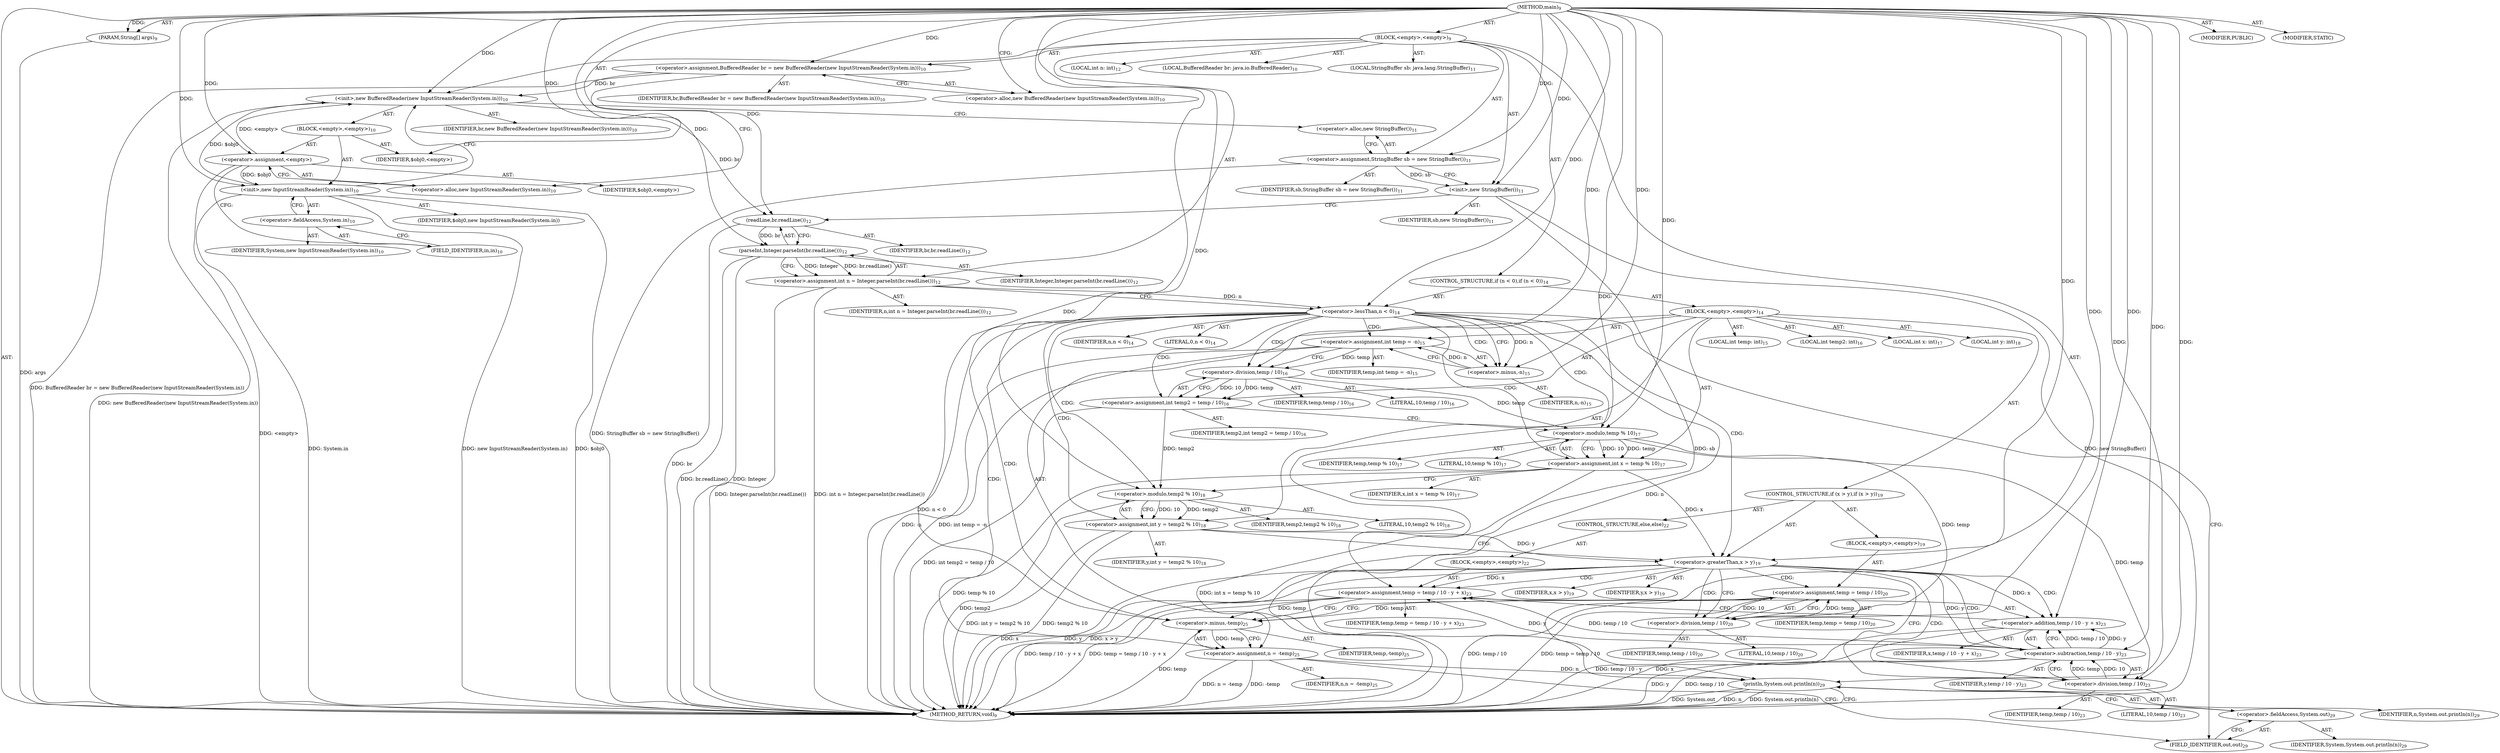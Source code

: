 digraph "main" {  
"21" [label = <(METHOD,main)<SUB>9</SUB>> ]
"22" [label = <(PARAM,String[] args)<SUB>9</SUB>> ]
"23" [label = <(BLOCK,&lt;empty&gt;,&lt;empty&gt;)<SUB>9</SUB>> ]
"4" [label = <(LOCAL,BufferedReader br: java.io.BufferedReader)<SUB>10</SUB>> ]
"24" [label = <(&lt;operator&gt;.assignment,BufferedReader br = new BufferedReader(new InputStreamReader(System.in)))<SUB>10</SUB>> ]
"25" [label = <(IDENTIFIER,br,BufferedReader br = new BufferedReader(new InputStreamReader(System.in)))<SUB>10</SUB>> ]
"26" [label = <(&lt;operator&gt;.alloc,new BufferedReader(new InputStreamReader(System.in)))<SUB>10</SUB>> ]
"27" [label = <(&lt;init&gt;,new BufferedReader(new InputStreamReader(System.in)))<SUB>10</SUB>> ]
"3" [label = <(IDENTIFIER,br,new BufferedReader(new InputStreamReader(System.in)))<SUB>10</SUB>> ]
"28" [label = <(BLOCK,&lt;empty&gt;,&lt;empty&gt;)<SUB>10</SUB>> ]
"29" [label = <(&lt;operator&gt;.assignment,&lt;empty&gt;)> ]
"30" [label = <(IDENTIFIER,$obj0,&lt;empty&gt;)> ]
"31" [label = <(&lt;operator&gt;.alloc,new InputStreamReader(System.in))<SUB>10</SUB>> ]
"32" [label = <(&lt;init&gt;,new InputStreamReader(System.in))<SUB>10</SUB>> ]
"33" [label = <(IDENTIFIER,$obj0,new InputStreamReader(System.in))> ]
"34" [label = <(&lt;operator&gt;.fieldAccess,System.in)<SUB>10</SUB>> ]
"35" [label = <(IDENTIFIER,System,new InputStreamReader(System.in))<SUB>10</SUB>> ]
"36" [label = <(FIELD_IDENTIFIER,in,in)<SUB>10</SUB>> ]
"37" [label = <(IDENTIFIER,$obj0,&lt;empty&gt;)> ]
"6" [label = <(LOCAL,StringBuffer sb: java.lang.StringBuffer)<SUB>11</SUB>> ]
"38" [label = <(&lt;operator&gt;.assignment,StringBuffer sb = new StringBuffer())<SUB>11</SUB>> ]
"39" [label = <(IDENTIFIER,sb,StringBuffer sb = new StringBuffer())<SUB>11</SUB>> ]
"40" [label = <(&lt;operator&gt;.alloc,new StringBuffer())<SUB>11</SUB>> ]
"41" [label = <(&lt;init&gt;,new StringBuffer())<SUB>11</SUB>> ]
"5" [label = <(IDENTIFIER,sb,new StringBuffer())<SUB>11</SUB>> ]
"42" [label = <(LOCAL,int n: int)<SUB>12</SUB>> ]
"43" [label = <(&lt;operator&gt;.assignment,int n = Integer.parseInt(br.readLine()))<SUB>12</SUB>> ]
"44" [label = <(IDENTIFIER,n,int n = Integer.parseInt(br.readLine()))<SUB>12</SUB>> ]
"45" [label = <(parseInt,Integer.parseInt(br.readLine()))<SUB>12</SUB>> ]
"46" [label = <(IDENTIFIER,Integer,Integer.parseInt(br.readLine()))<SUB>12</SUB>> ]
"47" [label = <(readLine,br.readLine())<SUB>12</SUB>> ]
"48" [label = <(IDENTIFIER,br,br.readLine())<SUB>12</SUB>> ]
"49" [label = <(CONTROL_STRUCTURE,if (n &lt; 0),if (n &lt; 0))<SUB>14</SUB>> ]
"50" [label = <(&lt;operator&gt;.lessThan,n &lt; 0)<SUB>14</SUB>> ]
"51" [label = <(IDENTIFIER,n,n &lt; 0)<SUB>14</SUB>> ]
"52" [label = <(LITERAL,0,n &lt; 0)<SUB>14</SUB>> ]
"53" [label = <(BLOCK,&lt;empty&gt;,&lt;empty&gt;)<SUB>14</SUB>> ]
"54" [label = <(LOCAL,int temp: int)<SUB>15</SUB>> ]
"55" [label = <(&lt;operator&gt;.assignment,int temp = -n)<SUB>15</SUB>> ]
"56" [label = <(IDENTIFIER,temp,int temp = -n)<SUB>15</SUB>> ]
"57" [label = <(&lt;operator&gt;.minus,-n)<SUB>15</SUB>> ]
"58" [label = <(IDENTIFIER,n,-n)<SUB>15</SUB>> ]
"59" [label = <(LOCAL,int temp2: int)<SUB>16</SUB>> ]
"60" [label = <(&lt;operator&gt;.assignment,int temp2 = temp / 10)<SUB>16</SUB>> ]
"61" [label = <(IDENTIFIER,temp2,int temp2 = temp / 10)<SUB>16</SUB>> ]
"62" [label = <(&lt;operator&gt;.division,temp / 10)<SUB>16</SUB>> ]
"63" [label = <(IDENTIFIER,temp,temp / 10)<SUB>16</SUB>> ]
"64" [label = <(LITERAL,10,temp / 10)<SUB>16</SUB>> ]
"65" [label = <(LOCAL,int x: int)<SUB>17</SUB>> ]
"66" [label = <(&lt;operator&gt;.assignment,int x = temp % 10)<SUB>17</SUB>> ]
"67" [label = <(IDENTIFIER,x,int x = temp % 10)<SUB>17</SUB>> ]
"68" [label = <(&lt;operator&gt;.modulo,temp % 10)<SUB>17</SUB>> ]
"69" [label = <(IDENTIFIER,temp,temp % 10)<SUB>17</SUB>> ]
"70" [label = <(LITERAL,10,temp % 10)<SUB>17</SUB>> ]
"71" [label = <(LOCAL,int y: int)<SUB>18</SUB>> ]
"72" [label = <(&lt;operator&gt;.assignment,int y = temp2 % 10)<SUB>18</SUB>> ]
"73" [label = <(IDENTIFIER,y,int y = temp2 % 10)<SUB>18</SUB>> ]
"74" [label = <(&lt;operator&gt;.modulo,temp2 % 10)<SUB>18</SUB>> ]
"75" [label = <(IDENTIFIER,temp2,temp2 % 10)<SUB>18</SUB>> ]
"76" [label = <(LITERAL,10,temp2 % 10)<SUB>18</SUB>> ]
"77" [label = <(CONTROL_STRUCTURE,if (x &gt; y),if (x &gt; y))<SUB>19</SUB>> ]
"78" [label = <(&lt;operator&gt;.greaterThan,x &gt; y)<SUB>19</SUB>> ]
"79" [label = <(IDENTIFIER,x,x &gt; y)<SUB>19</SUB>> ]
"80" [label = <(IDENTIFIER,y,x &gt; y)<SUB>19</SUB>> ]
"81" [label = <(BLOCK,&lt;empty&gt;,&lt;empty&gt;)<SUB>19</SUB>> ]
"82" [label = <(&lt;operator&gt;.assignment,temp = temp / 10)<SUB>20</SUB>> ]
"83" [label = <(IDENTIFIER,temp,temp = temp / 10)<SUB>20</SUB>> ]
"84" [label = <(&lt;operator&gt;.division,temp / 10)<SUB>20</SUB>> ]
"85" [label = <(IDENTIFIER,temp,temp / 10)<SUB>20</SUB>> ]
"86" [label = <(LITERAL,10,temp / 10)<SUB>20</SUB>> ]
"87" [label = <(CONTROL_STRUCTURE,else,else)<SUB>22</SUB>> ]
"88" [label = <(BLOCK,&lt;empty&gt;,&lt;empty&gt;)<SUB>22</SUB>> ]
"89" [label = <(&lt;operator&gt;.assignment,temp = temp / 10 - y + x)<SUB>23</SUB>> ]
"90" [label = <(IDENTIFIER,temp,temp = temp / 10 - y + x)<SUB>23</SUB>> ]
"91" [label = <(&lt;operator&gt;.addition,temp / 10 - y + x)<SUB>23</SUB>> ]
"92" [label = <(&lt;operator&gt;.subtraction,temp / 10 - y)<SUB>23</SUB>> ]
"93" [label = <(&lt;operator&gt;.division,temp / 10)<SUB>23</SUB>> ]
"94" [label = <(IDENTIFIER,temp,temp / 10)<SUB>23</SUB>> ]
"95" [label = <(LITERAL,10,temp / 10)<SUB>23</SUB>> ]
"96" [label = <(IDENTIFIER,y,temp / 10 - y)<SUB>23</SUB>> ]
"97" [label = <(IDENTIFIER,x,temp / 10 - y + x)<SUB>23</SUB>> ]
"98" [label = <(&lt;operator&gt;.assignment,n = -temp)<SUB>25</SUB>> ]
"99" [label = <(IDENTIFIER,n,n = -temp)<SUB>25</SUB>> ]
"100" [label = <(&lt;operator&gt;.minus,-temp)<SUB>25</SUB>> ]
"101" [label = <(IDENTIFIER,temp,-temp)<SUB>25</SUB>> ]
"102" [label = <(println,System.out.println(n))<SUB>29</SUB>> ]
"103" [label = <(&lt;operator&gt;.fieldAccess,System.out)<SUB>29</SUB>> ]
"104" [label = <(IDENTIFIER,System,System.out.println(n))<SUB>29</SUB>> ]
"105" [label = <(FIELD_IDENTIFIER,out,out)<SUB>29</SUB>> ]
"106" [label = <(IDENTIFIER,n,System.out.println(n))<SUB>29</SUB>> ]
"107" [label = <(MODIFIER,PUBLIC)> ]
"108" [label = <(MODIFIER,STATIC)> ]
"109" [label = <(METHOD_RETURN,void)<SUB>9</SUB>> ]
  "21" -> "22"  [ label = "AST: "] 
  "21" -> "23"  [ label = "AST: "] 
  "21" -> "107"  [ label = "AST: "] 
  "21" -> "108"  [ label = "AST: "] 
  "21" -> "109"  [ label = "AST: "] 
  "23" -> "4"  [ label = "AST: "] 
  "23" -> "24"  [ label = "AST: "] 
  "23" -> "27"  [ label = "AST: "] 
  "23" -> "6"  [ label = "AST: "] 
  "23" -> "38"  [ label = "AST: "] 
  "23" -> "41"  [ label = "AST: "] 
  "23" -> "42"  [ label = "AST: "] 
  "23" -> "43"  [ label = "AST: "] 
  "23" -> "49"  [ label = "AST: "] 
  "23" -> "102"  [ label = "AST: "] 
  "24" -> "25"  [ label = "AST: "] 
  "24" -> "26"  [ label = "AST: "] 
  "27" -> "3"  [ label = "AST: "] 
  "27" -> "28"  [ label = "AST: "] 
  "28" -> "29"  [ label = "AST: "] 
  "28" -> "32"  [ label = "AST: "] 
  "28" -> "37"  [ label = "AST: "] 
  "29" -> "30"  [ label = "AST: "] 
  "29" -> "31"  [ label = "AST: "] 
  "32" -> "33"  [ label = "AST: "] 
  "32" -> "34"  [ label = "AST: "] 
  "34" -> "35"  [ label = "AST: "] 
  "34" -> "36"  [ label = "AST: "] 
  "38" -> "39"  [ label = "AST: "] 
  "38" -> "40"  [ label = "AST: "] 
  "41" -> "5"  [ label = "AST: "] 
  "43" -> "44"  [ label = "AST: "] 
  "43" -> "45"  [ label = "AST: "] 
  "45" -> "46"  [ label = "AST: "] 
  "45" -> "47"  [ label = "AST: "] 
  "47" -> "48"  [ label = "AST: "] 
  "49" -> "50"  [ label = "AST: "] 
  "49" -> "53"  [ label = "AST: "] 
  "50" -> "51"  [ label = "AST: "] 
  "50" -> "52"  [ label = "AST: "] 
  "53" -> "54"  [ label = "AST: "] 
  "53" -> "55"  [ label = "AST: "] 
  "53" -> "59"  [ label = "AST: "] 
  "53" -> "60"  [ label = "AST: "] 
  "53" -> "65"  [ label = "AST: "] 
  "53" -> "66"  [ label = "AST: "] 
  "53" -> "71"  [ label = "AST: "] 
  "53" -> "72"  [ label = "AST: "] 
  "53" -> "77"  [ label = "AST: "] 
  "53" -> "98"  [ label = "AST: "] 
  "55" -> "56"  [ label = "AST: "] 
  "55" -> "57"  [ label = "AST: "] 
  "57" -> "58"  [ label = "AST: "] 
  "60" -> "61"  [ label = "AST: "] 
  "60" -> "62"  [ label = "AST: "] 
  "62" -> "63"  [ label = "AST: "] 
  "62" -> "64"  [ label = "AST: "] 
  "66" -> "67"  [ label = "AST: "] 
  "66" -> "68"  [ label = "AST: "] 
  "68" -> "69"  [ label = "AST: "] 
  "68" -> "70"  [ label = "AST: "] 
  "72" -> "73"  [ label = "AST: "] 
  "72" -> "74"  [ label = "AST: "] 
  "74" -> "75"  [ label = "AST: "] 
  "74" -> "76"  [ label = "AST: "] 
  "77" -> "78"  [ label = "AST: "] 
  "77" -> "81"  [ label = "AST: "] 
  "77" -> "87"  [ label = "AST: "] 
  "78" -> "79"  [ label = "AST: "] 
  "78" -> "80"  [ label = "AST: "] 
  "81" -> "82"  [ label = "AST: "] 
  "82" -> "83"  [ label = "AST: "] 
  "82" -> "84"  [ label = "AST: "] 
  "84" -> "85"  [ label = "AST: "] 
  "84" -> "86"  [ label = "AST: "] 
  "87" -> "88"  [ label = "AST: "] 
  "88" -> "89"  [ label = "AST: "] 
  "89" -> "90"  [ label = "AST: "] 
  "89" -> "91"  [ label = "AST: "] 
  "91" -> "92"  [ label = "AST: "] 
  "91" -> "97"  [ label = "AST: "] 
  "92" -> "93"  [ label = "AST: "] 
  "92" -> "96"  [ label = "AST: "] 
  "93" -> "94"  [ label = "AST: "] 
  "93" -> "95"  [ label = "AST: "] 
  "98" -> "99"  [ label = "AST: "] 
  "98" -> "100"  [ label = "AST: "] 
  "100" -> "101"  [ label = "AST: "] 
  "102" -> "103"  [ label = "AST: "] 
  "102" -> "106"  [ label = "AST: "] 
  "103" -> "104"  [ label = "AST: "] 
  "103" -> "105"  [ label = "AST: "] 
  "24" -> "31"  [ label = "CFG: "] 
  "27" -> "40"  [ label = "CFG: "] 
  "38" -> "41"  [ label = "CFG: "] 
  "41" -> "47"  [ label = "CFG: "] 
  "43" -> "50"  [ label = "CFG: "] 
  "102" -> "109"  [ label = "CFG: "] 
  "26" -> "24"  [ label = "CFG: "] 
  "40" -> "38"  [ label = "CFG: "] 
  "45" -> "43"  [ label = "CFG: "] 
  "50" -> "57"  [ label = "CFG: "] 
  "50" -> "105"  [ label = "CFG: "] 
  "103" -> "102"  [ label = "CFG: "] 
  "29" -> "36"  [ label = "CFG: "] 
  "32" -> "27"  [ label = "CFG: "] 
  "47" -> "45"  [ label = "CFG: "] 
  "55" -> "62"  [ label = "CFG: "] 
  "60" -> "68"  [ label = "CFG: "] 
  "66" -> "74"  [ label = "CFG: "] 
  "72" -> "78"  [ label = "CFG: "] 
  "98" -> "105"  [ label = "CFG: "] 
  "105" -> "103"  [ label = "CFG: "] 
  "31" -> "29"  [ label = "CFG: "] 
  "34" -> "32"  [ label = "CFG: "] 
  "57" -> "55"  [ label = "CFG: "] 
  "62" -> "60"  [ label = "CFG: "] 
  "68" -> "66"  [ label = "CFG: "] 
  "74" -> "72"  [ label = "CFG: "] 
  "78" -> "84"  [ label = "CFG: "] 
  "78" -> "93"  [ label = "CFG: "] 
  "100" -> "98"  [ label = "CFG: "] 
  "36" -> "34"  [ label = "CFG: "] 
  "82" -> "100"  [ label = "CFG: "] 
  "84" -> "82"  [ label = "CFG: "] 
  "89" -> "100"  [ label = "CFG: "] 
  "91" -> "89"  [ label = "CFG: "] 
  "92" -> "91"  [ label = "CFG: "] 
  "93" -> "92"  [ label = "CFG: "] 
  "21" -> "26"  [ label = "CFG: "] 
  "22" -> "109"  [ label = "DDG: args"] 
  "24" -> "109"  [ label = "DDG: BufferedReader br = new BufferedReader(new InputStreamReader(System.in))"] 
  "29" -> "109"  [ label = "DDG: &lt;empty&gt;"] 
  "32" -> "109"  [ label = "DDG: $obj0"] 
  "32" -> "109"  [ label = "DDG: System.in"] 
  "32" -> "109"  [ label = "DDG: new InputStreamReader(System.in)"] 
  "27" -> "109"  [ label = "DDG: new BufferedReader(new InputStreamReader(System.in))"] 
  "38" -> "109"  [ label = "DDG: StringBuffer sb = new StringBuffer()"] 
  "41" -> "109"  [ label = "DDG: sb"] 
  "41" -> "109"  [ label = "DDG: new StringBuffer()"] 
  "47" -> "109"  [ label = "DDG: br"] 
  "45" -> "109"  [ label = "DDG: br.readLine()"] 
  "43" -> "109"  [ label = "DDG: Integer.parseInt(br.readLine())"] 
  "43" -> "109"  [ label = "DDG: int n = Integer.parseInt(br.readLine())"] 
  "50" -> "109"  [ label = "DDG: n &lt; 0"] 
  "55" -> "109"  [ label = "DDG: -n"] 
  "55" -> "109"  [ label = "DDG: int temp = -n"] 
  "60" -> "109"  [ label = "DDG: int temp2 = temp / 10"] 
  "66" -> "109"  [ label = "DDG: temp % 10"] 
  "66" -> "109"  [ label = "DDG: int x = temp % 10"] 
  "74" -> "109"  [ label = "DDG: temp2"] 
  "72" -> "109"  [ label = "DDG: temp2 % 10"] 
  "72" -> "109"  [ label = "DDG: int y = temp2 % 10"] 
  "78" -> "109"  [ label = "DDG: x"] 
  "78" -> "109"  [ label = "DDG: y"] 
  "78" -> "109"  [ label = "DDG: x &gt; y"] 
  "92" -> "109"  [ label = "DDG: temp / 10"] 
  "92" -> "109"  [ label = "DDG: y"] 
  "91" -> "109"  [ label = "DDG: temp / 10 - y"] 
  "91" -> "109"  [ label = "DDG: x"] 
  "89" -> "109"  [ label = "DDG: temp / 10 - y + x"] 
  "89" -> "109"  [ label = "DDG: temp = temp / 10 - y + x"] 
  "82" -> "109"  [ label = "DDG: temp / 10"] 
  "82" -> "109"  [ label = "DDG: temp = temp / 10"] 
  "100" -> "109"  [ label = "DDG: temp"] 
  "98" -> "109"  [ label = "DDG: -temp"] 
  "98" -> "109"  [ label = "DDG: n = -temp"] 
  "102" -> "109"  [ label = "DDG: System.out"] 
  "102" -> "109"  [ label = "DDG: n"] 
  "102" -> "109"  [ label = "DDG: System.out.println(n)"] 
  "45" -> "109"  [ label = "DDG: Integer"] 
  "21" -> "22"  [ label = "DDG: "] 
  "21" -> "24"  [ label = "DDG: "] 
  "21" -> "38"  [ label = "DDG: "] 
  "45" -> "43"  [ label = "DDG: Integer"] 
  "45" -> "43"  [ label = "DDG: br.readLine()"] 
  "24" -> "27"  [ label = "DDG: br"] 
  "21" -> "27"  [ label = "DDG: "] 
  "29" -> "27"  [ label = "DDG: &lt;empty&gt;"] 
  "32" -> "27"  [ label = "DDG: $obj0"] 
  "38" -> "41"  [ label = "DDG: sb"] 
  "21" -> "41"  [ label = "DDG: "] 
  "50" -> "102"  [ label = "DDG: n"] 
  "98" -> "102"  [ label = "DDG: n"] 
  "21" -> "102"  [ label = "DDG: "] 
  "21" -> "29"  [ label = "DDG: "] 
  "21" -> "37"  [ label = "DDG: "] 
  "21" -> "45"  [ label = "DDG: "] 
  "47" -> "45"  [ label = "DDG: br"] 
  "43" -> "50"  [ label = "DDG: n"] 
  "21" -> "50"  [ label = "DDG: "] 
  "57" -> "55"  [ label = "DDG: n"] 
  "62" -> "60"  [ label = "DDG: temp"] 
  "62" -> "60"  [ label = "DDG: 10"] 
  "68" -> "66"  [ label = "DDG: temp"] 
  "68" -> "66"  [ label = "DDG: 10"] 
  "74" -> "72"  [ label = "DDG: temp2"] 
  "74" -> "72"  [ label = "DDG: 10"] 
  "100" -> "98"  [ label = "DDG: temp"] 
  "29" -> "32"  [ label = "DDG: $obj0"] 
  "21" -> "32"  [ label = "DDG: "] 
  "27" -> "47"  [ label = "DDG: br"] 
  "21" -> "47"  [ label = "DDG: "] 
  "50" -> "57"  [ label = "DDG: n"] 
  "21" -> "57"  [ label = "DDG: "] 
  "55" -> "62"  [ label = "DDG: temp"] 
  "21" -> "62"  [ label = "DDG: "] 
  "62" -> "68"  [ label = "DDG: temp"] 
  "21" -> "68"  [ label = "DDG: "] 
  "60" -> "74"  [ label = "DDG: temp2"] 
  "21" -> "74"  [ label = "DDG: "] 
  "66" -> "78"  [ label = "DDG: x"] 
  "21" -> "78"  [ label = "DDG: "] 
  "72" -> "78"  [ label = "DDG: y"] 
  "84" -> "82"  [ label = "DDG: temp"] 
  "84" -> "82"  [ label = "DDG: 10"] 
  "89" -> "100"  [ label = "DDG: temp"] 
  "82" -> "100"  [ label = "DDG: temp"] 
  "21" -> "100"  [ label = "DDG: "] 
  "92" -> "89"  [ label = "DDG: temp / 10"] 
  "92" -> "89"  [ label = "DDG: y"] 
  "78" -> "89"  [ label = "DDG: x"] 
  "21" -> "89"  [ label = "DDG: "] 
  "68" -> "84"  [ label = "DDG: temp"] 
  "21" -> "84"  [ label = "DDG: "] 
  "92" -> "91"  [ label = "DDG: temp / 10"] 
  "92" -> "91"  [ label = "DDG: y"] 
  "78" -> "91"  [ label = "DDG: x"] 
  "21" -> "91"  [ label = "DDG: "] 
  "93" -> "92"  [ label = "DDG: temp"] 
  "93" -> "92"  [ label = "DDG: 10"] 
  "78" -> "92"  [ label = "DDG: y"] 
  "21" -> "92"  [ label = "DDG: "] 
  "68" -> "93"  [ label = "DDG: temp"] 
  "21" -> "93"  [ label = "DDG: "] 
  "50" -> "68"  [ label = "CDG: "] 
  "50" -> "60"  [ label = "CDG: "] 
  "50" -> "57"  [ label = "CDG: "] 
  "50" -> "66"  [ label = "CDG: "] 
  "50" -> "98"  [ label = "CDG: "] 
  "50" -> "100"  [ label = "CDG: "] 
  "50" -> "72"  [ label = "CDG: "] 
  "50" -> "74"  [ label = "CDG: "] 
  "50" -> "55"  [ label = "CDG: "] 
  "50" -> "78"  [ label = "CDG: "] 
  "50" -> "62"  [ label = "CDG: "] 
  "78" -> "89"  [ label = "CDG: "] 
  "78" -> "84"  [ label = "CDG: "] 
  "78" -> "92"  [ label = "CDG: "] 
  "78" -> "91"  [ label = "CDG: "] 
  "78" -> "82"  [ label = "CDG: "] 
  "78" -> "93"  [ label = "CDG: "] 
}

